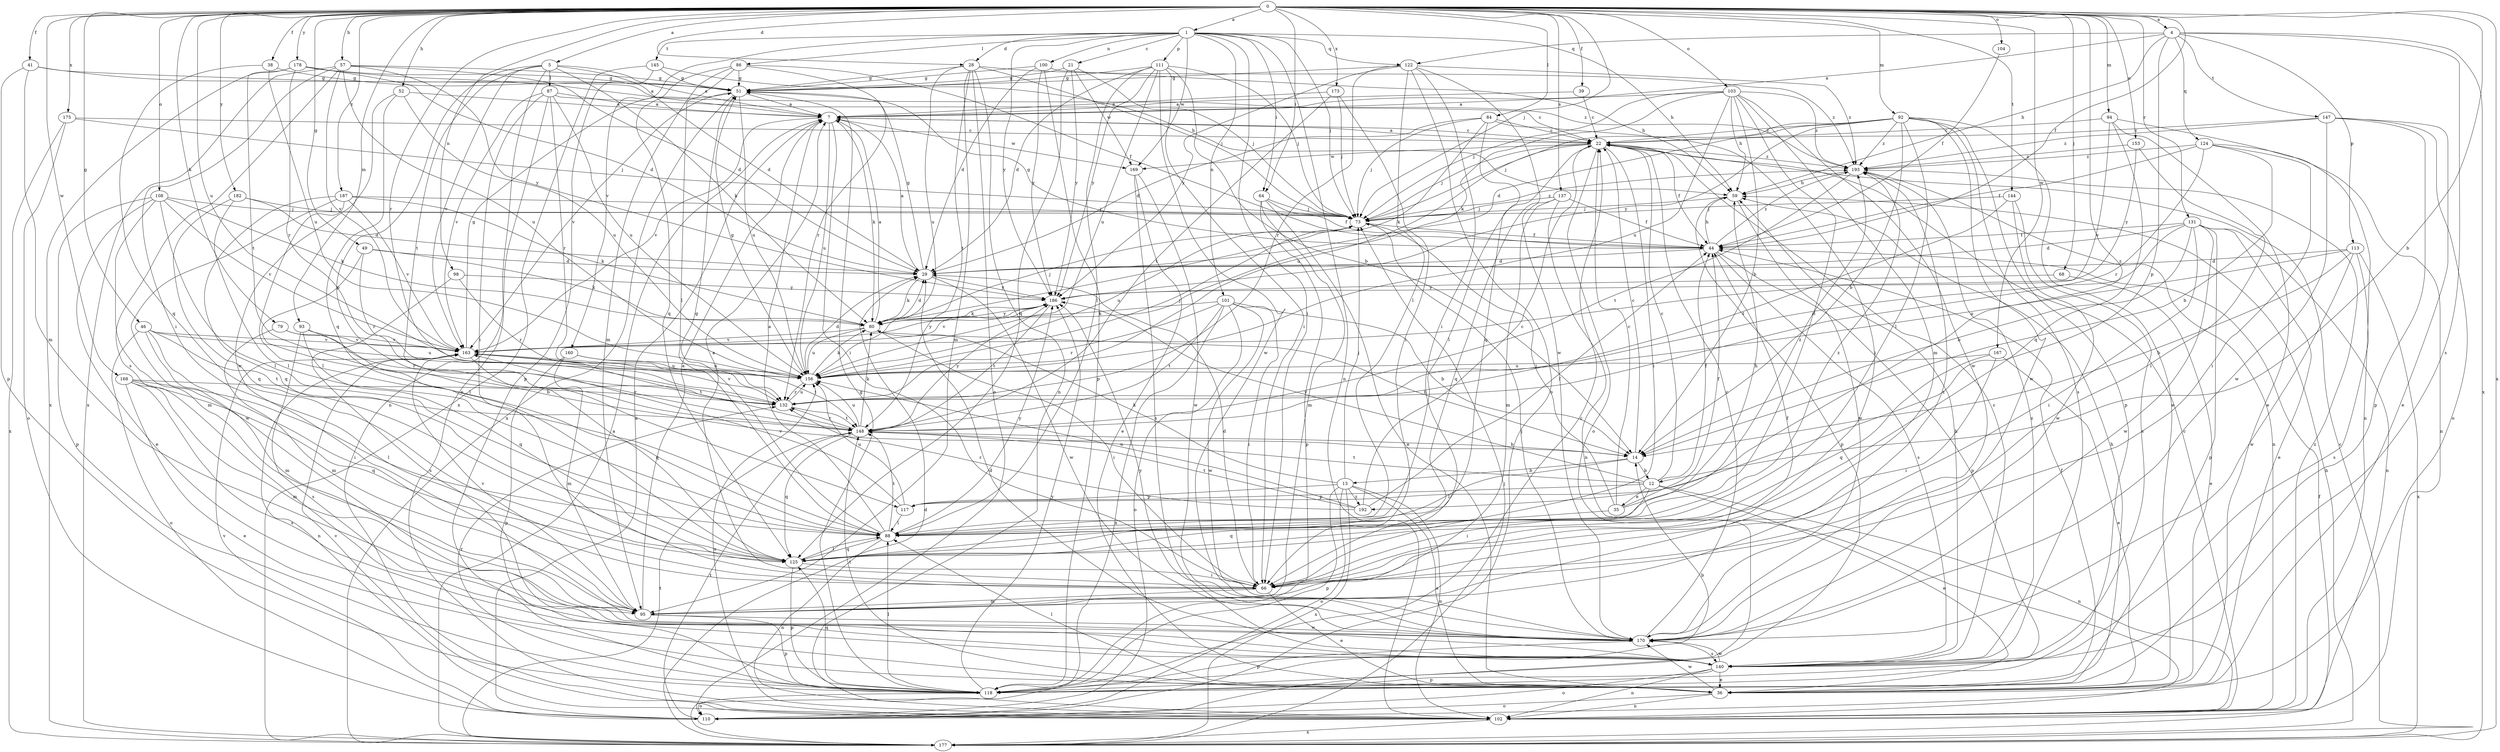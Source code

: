 strict digraph  {
0;
1;
4;
5;
7;
12;
13;
14;
21;
22;
28;
29;
35;
36;
38;
39;
41;
44;
46;
49;
51;
52;
57;
59;
64;
66;
68;
73;
79;
80;
84;
86;
87;
88;
92;
93;
94;
95;
98;
100;
101;
102;
103;
104;
108;
110;
111;
113;
117;
118;
122;
124;
125;
131;
132;
137;
140;
144;
145;
147;
148;
153;
156;
160;
163;
167;
168;
169;
170;
173;
175;
177;
178;
182;
186;
187;
192;
193;
0 -> 1  [label=a];
0 -> 4  [label=a];
0 -> 5  [label=a];
0 -> 12  [label=b];
0 -> 28  [label=d];
0 -> 38  [label=f];
0 -> 39  [label=f];
0 -> 41  [label=f];
0 -> 44  [label=f];
0 -> 46  [label=g];
0 -> 49  [label=g];
0 -> 52  [label=h];
0 -> 57  [label=h];
0 -> 64  [label=i];
0 -> 68  [label=j];
0 -> 73  [label=j];
0 -> 79  [label=k];
0 -> 84  [label=l];
0 -> 92  [label=m];
0 -> 93  [label=m];
0 -> 94  [label=m];
0 -> 98  [label=n];
0 -> 103  [label=o];
0 -> 104  [label=o];
0 -> 108  [label=o];
0 -> 131  [label=r];
0 -> 132  [label=r];
0 -> 137  [label=s];
0 -> 144  [label=t];
0 -> 153  [label=u];
0 -> 156  [label=u];
0 -> 167  [label=w];
0 -> 168  [label=w];
0 -> 173  [label=x];
0 -> 175  [label=x];
0 -> 177  [label=x];
0 -> 178  [label=y];
0 -> 182  [label=y];
0 -> 187  [label=z];
0 -> 192  [label=z];
1 -> 21  [label=c];
1 -> 28  [label=d];
1 -> 59  [label=h];
1 -> 64  [label=i];
1 -> 66  [label=i];
1 -> 73  [label=j];
1 -> 86  [label=l];
1 -> 100  [label=n];
1 -> 101  [label=n];
1 -> 102  [label=n];
1 -> 111  [label=p];
1 -> 122  [label=q];
1 -> 145  [label=t];
1 -> 160  [label=v];
1 -> 169  [label=w];
1 -> 186  [label=y];
4 -> 7  [label=a];
4 -> 59  [label=h];
4 -> 113  [label=p];
4 -> 117  [label=p];
4 -> 122  [label=q];
4 -> 124  [label=q];
4 -> 140  [label=s];
4 -> 147  [label=t];
4 -> 177  [label=x];
5 -> 7  [label=a];
5 -> 29  [label=d];
5 -> 80  [label=k];
5 -> 87  [label=l];
5 -> 102  [label=n];
5 -> 117  [label=p];
5 -> 148  [label=t];
5 -> 163  [label=v];
7 -> 22  [label=c];
7 -> 66  [label=i];
7 -> 80  [label=k];
7 -> 156  [label=u];
7 -> 163  [label=v];
7 -> 169  [label=w];
12 -> 22  [label=c];
12 -> 35  [label=e];
12 -> 36  [label=e];
12 -> 44  [label=f];
12 -> 66  [label=i];
12 -> 102  [label=n];
12 -> 117  [label=p];
12 -> 148  [label=t];
12 -> 186  [label=y];
13 -> 36  [label=e];
13 -> 73  [label=j];
13 -> 80  [label=k];
13 -> 102  [label=n];
13 -> 110  [label=o];
13 -> 117  [label=p];
13 -> 118  [label=p];
13 -> 177  [label=x];
13 -> 192  [label=z];
14 -> 12  [label=b];
14 -> 13  [label=b];
14 -> 22  [label=c];
14 -> 88  [label=l];
21 -> 51  [label=g];
21 -> 73  [label=j];
21 -> 125  [label=q];
21 -> 169  [label=w];
21 -> 186  [label=y];
22 -> 7  [label=a];
22 -> 44  [label=f];
22 -> 66  [label=i];
22 -> 73  [label=j];
22 -> 88  [label=l];
22 -> 110  [label=o];
22 -> 156  [label=u];
22 -> 169  [label=w];
22 -> 193  [label=z];
28 -> 51  [label=g];
28 -> 73  [label=j];
28 -> 95  [label=m];
28 -> 102  [label=n];
28 -> 110  [label=o];
28 -> 148  [label=t];
28 -> 156  [label=u];
28 -> 193  [label=z];
29 -> 7  [label=a];
29 -> 51  [label=g];
29 -> 80  [label=k];
29 -> 170  [label=w];
29 -> 186  [label=y];
35 -> 22  [label=c];
35 -> 44  [label=f];
35 -> 73  [label=j];
35 -> 125  [label=q];
35 -> 193  [label=z];
36 -> 44  [label=f];
36 -> 59  [label=h];
36 -> 88  [label=l];
36 -> 102  [label=n];
36 -> 110  [label=o];
36 -> 148  [label=t];
36 -> 170  [label=w];
38 -> 51  [label=g];
38 -> 125  [label=q];
38 -> 156  [label=u];
39 -> 7  [label=a];
39 -> 22  [label=c];
41 -> 51  [label=g];
41 -> 95  [label=m];
41 -> 118  [label=p];
41 -> 193  [label=z];
44 -> 29  [label=d];
44 -> 51  [label=g];
44 -> 59  [label=h];
44 -> 118  [label=p];
44 -> 140  [label=s];
44 -> 193  [label=z];
46 -> 66  [label=i];
46 -> 95  [label=m];
46 -> 110  [label=o];
46 -> 148  [label=t];
46 -> 156  [label=u];
46 -> 163  [label=v];
49 -> 29  [label=d];
49 -> 80  [label=k];
49 -> 88  [label=l];
49 -> 132  [label=r];
51 -> 7  [label=a];
51 -> 156  [label=u];
51 -> 163  [label=v];
51 -> 177  [label=x];
52 -> 7  [label=a];
52 -> 125  [label=q];
52 -> 156  [label=u];
52 -> 170  [label=w];
57 -> 29  [label=d];
57 -> 51  [label=g];
57 -> 66  [label=i];
57 -> 140  [label=s];
57 -> 156  [label=u];
57 -> 163  [label=v];
57 -> 177  [label=x];
57 -> 186  [label=y];
59 -> 73  [label=j];
59 -> 118  [label=p];
59 -> 170  [label=w];
64 -> 36  [label=e];
64 -> 44  [label=f];
64 -> 73  [label=j];
64 -> 95  [label=m];
64 -> 118  [label=p];
66 -> 7  [label=a];
66 -> 29  [label=d];
66 -> 36  [label=e];
66 -> 44  [label=f];
66 -> 95  [label=m];
68 -> 36  [label=e];
68 -> 186  [label=y];
73 -> 44  [label=f];
73 -> 156  [label=u];
73 -> 193  [label=z];
79 -> 95  [label=m];
79 -> 132  [label=r];
79 -> 163  [label=v];
80 -> 7  [label=a];
80 -> 14  [label=b];
80 -> 29  [label=d];
80 -> 66  [label=i];
80 -> 73  [label=j];
80 -> 156  [label=u];
80 -> 163  [label=v];
80 -> 186  [label=y];
84 -> 22  [label=c];
84 -> 29  [label=d];
84 -> 66  [label=i];
84 -> 73  [label=j];
84 -> 80  [label=k];
84 -> 125  [label=q];
86 -> 44  [label=f];
86 -> 51  [label=g];
86 -> 88  [label=l];
86 -> 95  [label=m];
86 -> 125  [label=q];
86 -> 132  [label=r];
87 -> 7  [label=a];
87 -> 22  [label=c];
87 -> 66  [label=i];
87 -> 102  [label=n];
87 -> 132  [label=r];
87 -> 156  [label=u];
87 -> 163  [label=v];
88 -> 7  [label=a];
88 -> 51  [label=g];
88 -> 59  [label=h];
88 -> 102  [label=n];
88 -> 125  [label=q];
88 -> 148  [label=t];
88 -> 186  [label=y];
88 -> 193  [label=z];
92 -> 14  [label=b];
92 -> 22  [label=c];
92 -> 29  [label=d];
92 -> 36  [label=e];
92 -> 73  [label=j];
92 -> 88  [label=l];
92 -> 118  [label=p];
92 -> 140  [label=s];
92 -> 170  [label=w];
92 -> 186  [label=y];
92 -> 193  [label=z];
93 -> 14  [label=b];
93 -> 125  [label=q];
93 -> 140  [label=s];
93 -> 163  [label=v];
94 -> 22  [label=c];
94 -> 36  [label=e];
94 -> 102  [label=n];
94 -> 125  [label=q];
94 -> 163  [label=v];
95 -> 7  [label=a];
95 -> 118  [label=p];
95 -> 163  [label=v];
95 -> 170  [label=w];
95 -> 193  [label=z];
98 -> 132  [label=r];
98 -> 140  [label=s];
98 -> 186  [label=y];
100 -> 29  [label=d];
100 -> 51  [label=g];
100 -> 59  [label=h];
100 -> 118  [label=p];
100 -> 186  [label=y];
101 -> 14  [label=b];
101 -> 66  [label=i];
101 -> 80  [label=k];
101 -> 110  [label=o];
101 -> 132  [label=r];
101 -> 148  [label=t];
101 -> 170  [label=w];
101 -> 177  [label=x];
102 -> 22  [label=c];
102 -> 156  [label=u];
102 -> 163  [label=v];
102 -> 177  [label=x];
102 -> 193  [label=z];
103 -> 7  [label=a];
103 -> 14  [label=b];
103 -> 59  [label=h];
103 -> 73  [label=j];
103 -> 80  [label=k];
103 -> 88  [label=l];
103 -> 95  [label=m];
103 -> 156  [label=u];
103 -> 170  [label=w];
103 -> 193  [label=z];
104 -> 44  [label=f];
108 -> 36  [label=e];
108 -> 73  [label=j];
108 -> 80  [label=k];
108 -> 88  [label=l];
108 -> 95  [label=m];
108 -> 118  [label=p];
108 -> 163  [label=v];
110 -> 7  [label=a];
110 -> 148  [label=t];
110 -> 163  [label=v];
111 -> 14  [label=b];
111 -> 29  [label=d];
111 -> 51  [label=g];
111 -> 66  [label=i];
111 -> 73  [label=j];
111 -> 88  [label=l];
111 -> 156  [label=u];
111 -> 170  [label=w];
111 -> 186  [label=y];
113 -> 14  [label=b];
113 -> 29  [label=d];
113 -> 140  [label=s];
113 -> 156  [label=u];
113 -> 170  [label=w];
113 -> 177  [label=x];
117 -> 88  [label=l];
117 -> 156  [label=u];
117 -> 163  [label=v];
118 -> 14  [label=b];
118 -> 22  [label=c];
118 -> 51  [label=g];
118 -> 88  [label=l];
118 -> 110  [label=o];
118 -> 125  [label=q];
118 -> 132  [label=r];
118 -> 186  [label=y];
122 -> 51  [label=g];
122 -> 66  [label=i];
122 -> 88  [label=l];
122 -> 110  [label=o];
122 -> 132  [label=r];
122 -> 170  [label=w];
122 -> 186  [label=y];
122 -> 193  [label=z];
124 -> 14  [label=b];
124 -> 44  [label=f];
124 -> 66  [label=i];
124 -> 102  [label=n];
124 -> 132  [label=r];
124 -> 193  [label=z];
125 -> 66  [label=i];
125 -> 88  [label=l];
125 -> 118  [label=p];
131 -> 14  [label=b];
131 -> 29  [label=d];
131 -> 36  [label=e];
131 -> 44  [label=f];
131 -> 66  [label=i];
131 -> 102  [label=n];
131 -> 118  [label=p];
131 -> 132  [label=r];
131 -> 170  [label=w];
132 -> 148  [label=t];
132 -> 156  [label=u];
132 -> 163  [label=v];
137 -> 44  [label=f];
137 -> 73  [label=j];
137 -> 95  [label=m];
137 -> 102  [label=n];
137 -> 125  [label=q];
140 -> 22  [label=c];
140 -> 29  [label=d];
140 -> 36  [label=e];
140 -> 59  [label=h];
140 -> 102  [label=n];
140 -> 110  [label=o];
140 -> 118  [label=p];
140 -> 170  [label=w];
140 -> 193  [label=z];
144 -> 73  [label=j];
144 -> 140  [label=s];
144 -> 148  [label=t];
144 -> 170  [label=w];
145 -> 51  [label=g];
145 -> 59  [label=h];
145 -> 118  [label=p];
145 -> 177  [label=x];
147 -> 22  [label=c];
147 -> 36  [label=e];
147 -> 110  [label=o];
147 -> 118  [label=p];
147 -> 170  [label=w];
147 -> 193  [label=z];
148 -> 14  [label=b];
148 -> 80  [label=k];
148 -> 125  [label=q];
148 -> 132  [label=r];
148 -> 156  [label=u];
148 -> 186  [label=y];
153 -> 66  [label=i];
153 -> 186  [label=y];
153 -> 193  [label=z];
156 -> 29  [label=d];
156 -> 51  [label=g];
156 -> 73  [label=j];
156 -> 80  [label=k];
156 -> 132  [label=r];
160 -> 95  [label=m];
160 -> 118  [label=p];
160 -> 148  [label=t];
160 -> 156  [label=u];
163 -> 51  [label=g];
163 -> 102  [label=n];
163 -> 125  [label=q];
163 -> 148  [label=t];
163 -> 156  [label=u];
163 -> 186  [label=y];
167 -> 36  [label=e];
167 -> 66  [label=i];
167 -> 125  [label=q];
167 -> 156  [label=u];
168 -> 36  [label=e];
168 -> 88  [label=l];
168 -> 95  [label=m];
168 -> 125  [label=q];
168 -> 132  [label=r];
168 -> 140  [label=s];
169 -> 36  [label=e];
169 -> 140  [label=s];
169 -> 170  [label=w];
170 -> 22  [label=c];
170 -> 73  [label=j];
170 -> 118  [label=p];
170 -> 140  [label=s];
170 -> 186  [label=y];
173 -> 7  [label=a];
173 -> 66  [label=i];
173 -> 73  [label=j];
173 -> 148  [label=t];
175 -> 22  [label=c];
175 -> 73  [label=j];
175 -> 110  [label=o];
175 -> 177  [label=x];
177 -> 7  [label=a];
177 -> 22  [label=c];
177 -> 29  [label=d];
177 -> 44  [label=f];
177 -> 59  [label=h];
177 -> 73  [label=j];
177 -> 148  [label=t];
178 -> 7  [label=a];
178 -> 29  [label=d];
178 -> 51  [label=g];
178 -> 132  [label=r];
178 -> 148  [label=t];
178 -> 177  [label=x];
182 -> 29  [label=d];
182 -> 73  [label=j];
182 -> 88  [label=l];
182 -> 125  [label=q];
186 -> 80  [label=k];
186 -> 148  [label=t];
186 -> 163  [label=v];
187 -> 73  [label=j];
187 -> 80  [label=k];
187 -> 88  [label=l];
187 -> 125  [label=q];
187 -> 163  [label=v];
187 -> 170  [label=w];
192 -> 22  [label=c];
192 -> 44  [label=f];
192 -> 132  [label=r];
192 -> 148  [label=t];
192 -> 156  [label=u];
193 -> 59  [label=h];
193 -> 102  [label=n];
193 -> 148  [label=t];
}
